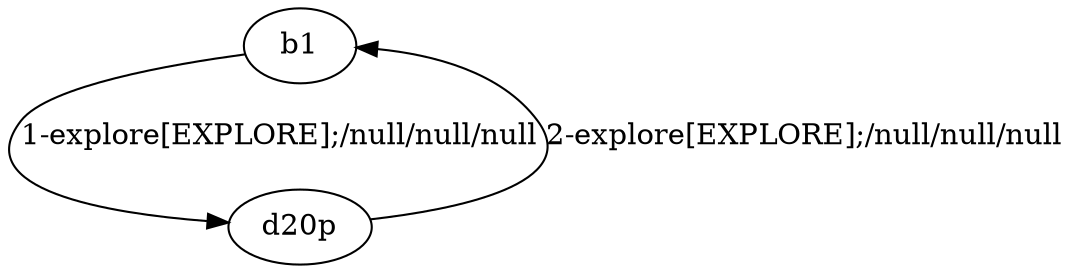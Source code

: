# Total number of goals covered by this test: 1
# d20p --> b1

digraph g {
"b1" -> "d20p" [label = "1-explore[EXPLORE];/null/null/null"];
"d20p" -> "b1" [label = "2-explore[EXPLORE];/null/null/null"];
}